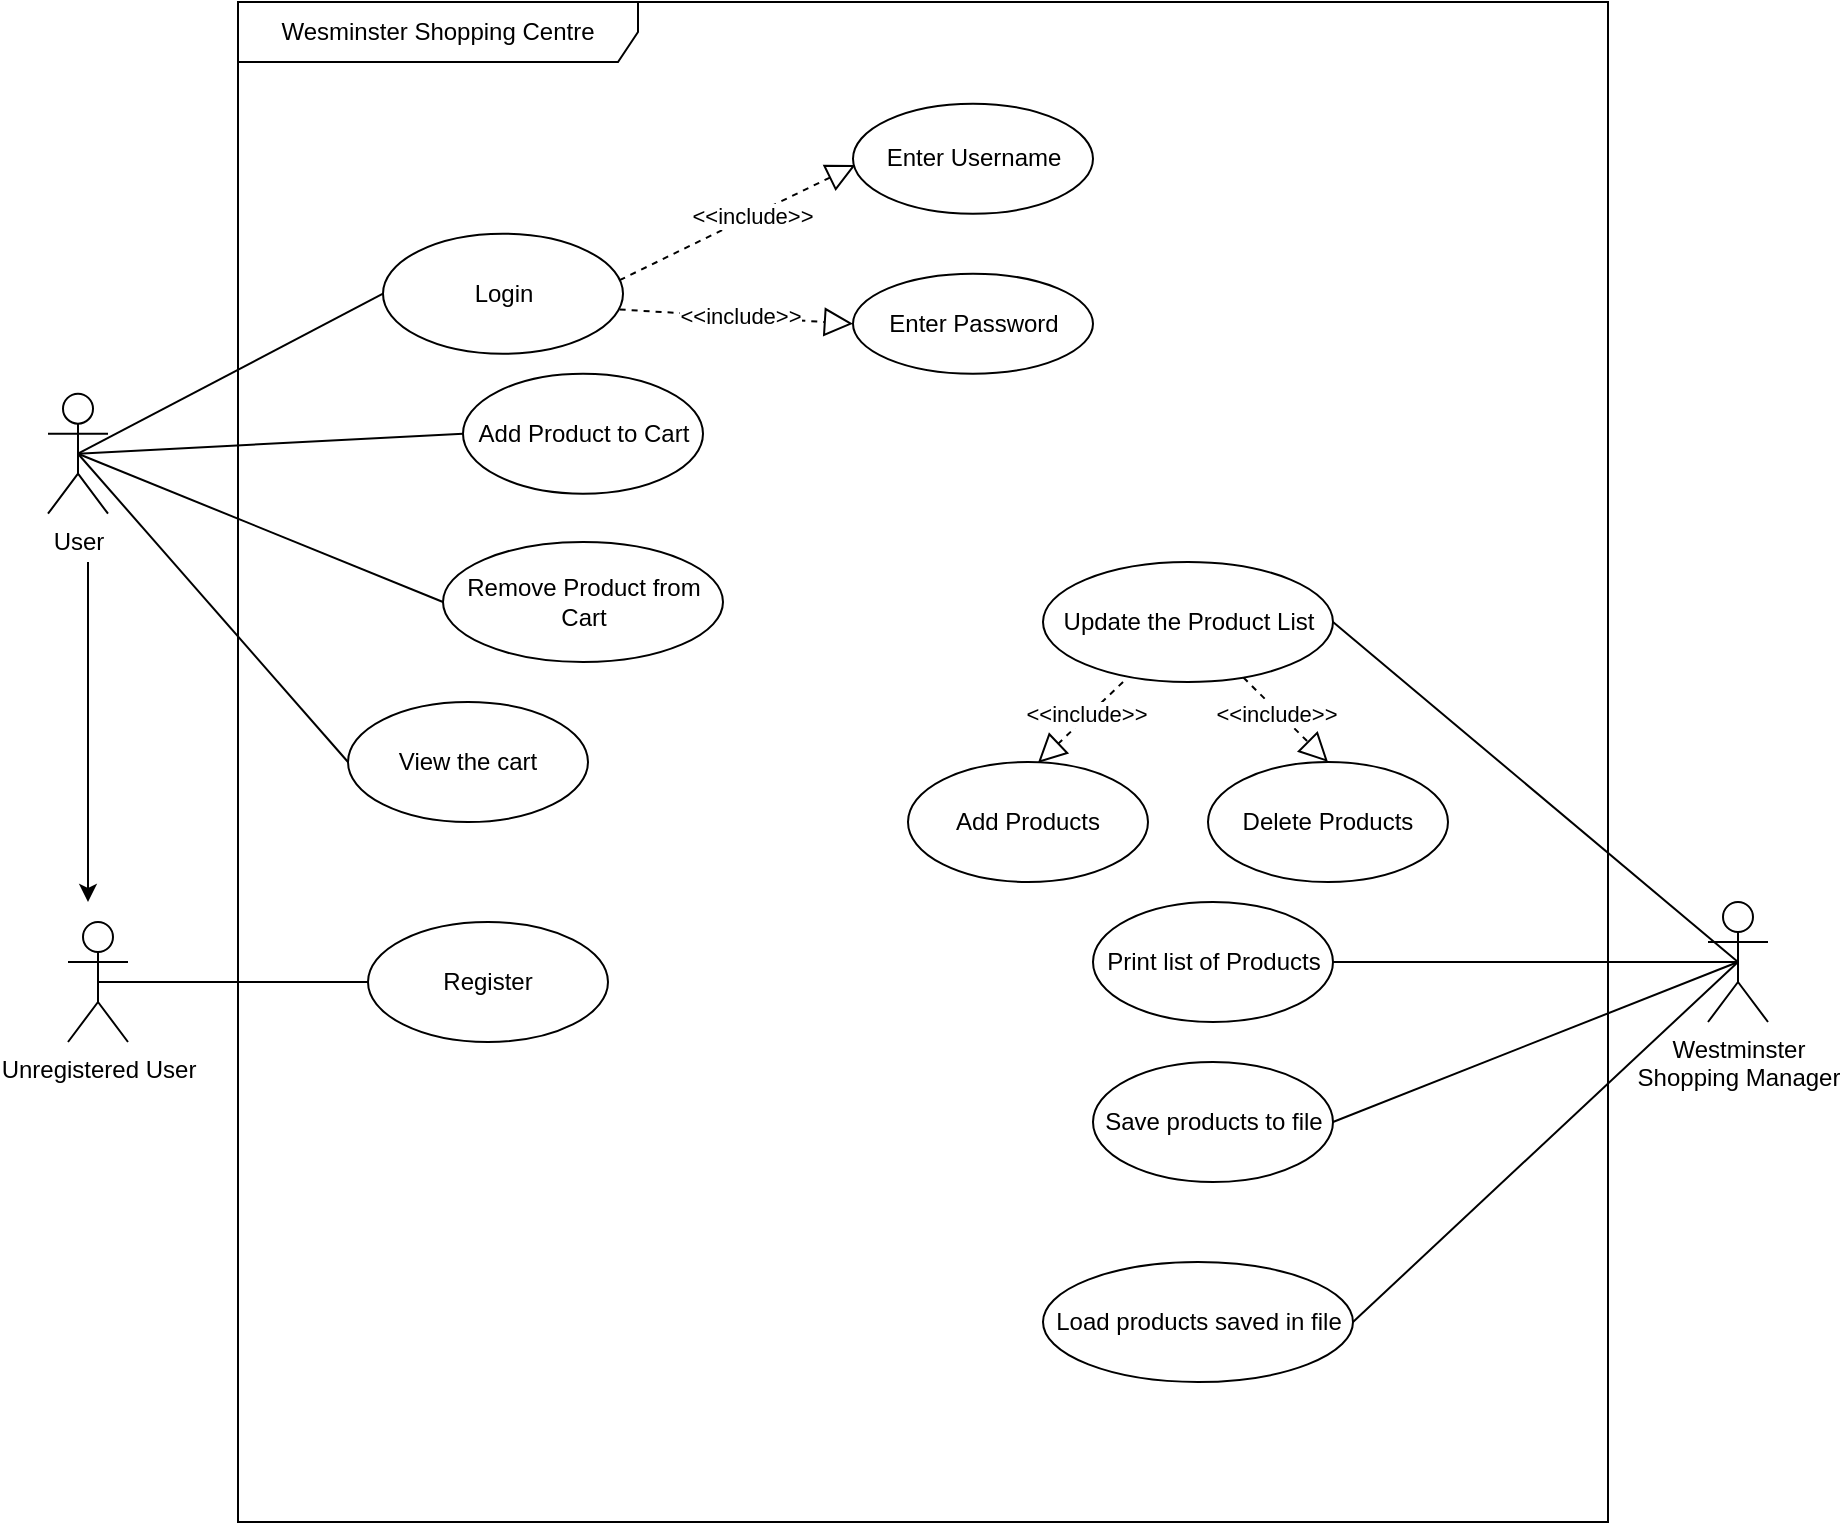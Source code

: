 <mxfile version="22.0.3" type="device">
  <diagram name="Page-1" id="RmqzjweWOwWSWyr8l0gN">
    <mxGraphModel dx="1158" dy="1362" grid="1" gridSize="10" guides="1" tooltips="1" connect="1" arrows="1" fold="1" page="1" pageScale="1" pageWidth="850" pageHeight="1100" math="0" shadow="0">
      <root>
        <mxCell id="0" />
        <mxCell id="1" parent="0" />
        <mxCell id="zXGzGF0miHII9YlHp3UR-1" value="Wesminster Shopping Centre" style="shape=umlFrame;whiteSpace=wrap;html=1;pointerEvents=0;recursiveResize=0;container=1;collapsible=0;width=200;height=30;" parent="1" vertex="1">
          <mxGeometry x="125" y="140" width="685" height="760" as="geometry" />
        </mxCell>
        <mxCell id="8A6et9PzVFxKnTO62Bha-4" value="" style="group" parent="zXGzGF0miHII9YlHp3UR-1" vertex="1" connectable="0">
          <mxGeometry x="72.5" y="115.86" width="120" height="60" as="geometry" />
        </mxCell>
        <mxCell id="8A6et9PzVFxKnTO62Bha-2" value="Login" style="ellipse;whiteSpace=wrap;html=1;" parent="8A6et9PzVFxKnTO62Bha-4" vertex="1">
          <mxGeometry width="120" height="60" as="geometry" />
        </mxCell>
        <mxCell id="8A6et9PzVFxKnTO62Bha-11" value="" style="group" parent="zXGzGF0miHII9YlHp3UR-1" vertex="1" connectable="0">
          <mxGeometry x="112.5" y="185.86" width="120" height="60" as="geometry" />
        </mxCell>
        <mxCell id="8A6et9PzVFxKnTO62Bha-12" value="Add Product to Cart" style="ellipse;whiteSpace=wrap;html=1;" parent="8A6et9PzVFxKnTO62Bha-11" vertex="1">
          <mxGeometry width="120" height="60" as="geometry" />
        </mxCell>
        <mxCell id="8A6et9PzVFxKnTO62Bha-44" value="" style="endArrow=block;endFill=0;endSize=12;html=1;rounded=0;exitX=0.986;exitY=0.631;exitDx=0;exitDy=0;entryX=0;entryY=0.5;entryDx=0;entryDy=0;dashed=1;exitPerimeter=0;" parent="zXGzGF0miHII9YlHp3UR-1" source="8A6et9PzVFxKnTO62Bha-2" target="8A6et9PzVFxKnTO62Bha-41" edge="1">
          <mxGeometry width="160" relative="1" as="geometry">
            <mxPoint x="242.5" y="125.86" as="sourcePoint" />
            <mxPoint x="164.5" y="164.86" as="targetPoint" />
            <Array as="points" />
          </mxGeometry>
        </mxCell>
        <mxCell id="KzZ981BZJLkz1bZA5Gae-42" value="&amp;lt;&amp;lt;include&amp;gt;&amp;gt;" style="edgeLabel;html=1;align=center;verticalAlign=middle;resizable=0;points=[];" parent="8A6et9PzVFxKnTO62Bha-44" vertex="1" connectable="0">
          <mxGeometry x="0.022" y="1" relative="1" as="geometry">
            <mxPoint as="offset" />
          </mxGeometry>
        </mxCell>
        <mxCell id="8A6et9PzVFxKnTO62Bha-43" value="" style="endArrow=block;endFill=0;endSize=12;html=1;rounded=0;exitX=0.986;exitY=0.387;exitDx=0;exitDy=0;entryX=0.01;entryY=0.558;entryDx=0;entryDy=0;entryPerimeter=0;exitPerimeter=0;dashed=1;" parent="zXGzGF0miHII9YlHp3UR-1" source="8A6et9PzVFxKnTO62Bha-2" target="8A6et9PzVFxKnTO62Bha-37" edge="1">
          <mxGeometry width="160" relative="1" as="geometry">
            <mxPoint x="155" y="230" as="sourcePoint" />
            <mxPoint x="315" y="230" as="targetPoint" />
          </mxGeometry>
        </mxCell>
        <mxCell id="KzZ981BZJLkz1bZA5Gae-41" value="&amp;lt;&amp;lt;include&amp;gt;&amp;gt;" style="edgeLabel;html=1;align=center;verticalAlign=middle;resizable=0;points=[];" parent="8A6et9PzVFxKnTO62Bha-43" vertex="1" connectable="0">
          <mxGeometry x="0.111" relative="1" as="geometry">
            <mxPoint as="offset" />
          </mxGeometry>
        </mxCell>
        <mxCell id="8A6et9PzVFxKnTO62Bha-36" value="" style="group" parent="zXGzGF0miHII9YlHp3UR-1" vertex="1" connectable="0">
          <mxGeometry x="307.5" y="60.86" width="120" height="55" as="geometry" />
        </mxCell>
        <mxCell id="8A6et9PzVFxKnTO62Bha-37" value="Enter Username" style="ellipse;whiteSpace=wrap;html=1;" parent="8A6et9PzVFxKnTO62Bha-36" vertex="1">
          <mxGeometry y="-10" width="120" height="55" as="geometry" />
        </mxCell>
        <mxCell id="8A6et9PzVFxKnTO62Bha-41" value="Enter Password" style="ellipse;whiteSpace=wrap;html=1;" parent="zXGzGF0miHII9YlHp3UR-1" vertex="1">
          <mxGeometry x="307.5" y="135.86" width="120" height="50" as="geometry" />
        </mxCell>
        <mxCell id="8A6et9PzVFxKnTO62Bha-15" value="Remove Product from Cart" style="ellipse;whiteSpace=wrap;html=1;" parent="zXGzGF0miHII9YlHp3UR-1" vertex="1">
          <mxGeometry x="102.5" y="270" width="140" height="60" as="geometry" />
        </mxCell>
        <mxCell id="tZ4vs9vJUvBCTAbziyOH-2" value="View the cart" style="ellipse;whiteSpace=wrap;html=1;" vertex="1" parent="zXGzGF0miHII9YlHp3UR-1">
          <mxGeometry x="55" y="350" width="120" height="60" as="geometry" />
        </mxCell>
        <mxCell id="8A6et9PzVFxKnTO62Bha-26" value="" style="group" parent="zXGzGF0miHII9YlHp3UR-1" vertex="1" connectable="0">
          <mxGeometry x="402.5" y="270" width="145" height="60" as="geometry" />
        </mxCell>
        <mxCell id="8A6et9PzVFxKnTO62Bha-27" value="Update the Product List" style="ellipse;whiteSpace=wrap;html=1;" parent="8A6et9PzVFxKnTO62Bha-26" vertex="1">
          <mxGeometry y="10" width="145" height="60" as="geometry" />
        </mxCell>
        <mxCell id="8A6et9PzVFxKnTO62Bha-32" value="" style="endArrow=block;endFill=0;endSize=12;html=1;rounded=0;entryX=0.5;entryY=0;entryDx=0;entryDy=0;dashed=1;" parent="zXGzGF0miHII9YlHp3UR-1" source="8A6et9PzVFxKnTO62Bha-27" target="8A6et9PzVFxKnTO62Bha-24" edge="1">
          <mxGeometry width="160" relative="1" as="geometry">
            <mxPoint x="405" y="470" as="sourcePoint" />
            <mxPoint x="449" y="428" as="targetPoint" />
          </mxGeometry>
        </mxCell>
        <mxCell id="KzZ981BZJLkz1bZA5Gae-4" value="&amp;lt;&amp;lt;include&amp;gt;&amp;gt;" style="edgeLabel;html=1;align=center;verticalAlign=middle;resizable=0;points=[];" parent="8A6et9PzVFxKnTO62Bha-32" vertex="1" connectable="0">
          <mxGeometry x="-0.196" y="-1" relative="1" as="geometry">
            <mxPoint as="offset" />
          </mxGeometry>
        </mxCell>
        <mxCell id="8A6et9PzVFxKnTO62Bha-31" value="" style="endArrow=block;endFill=0;endSize=12;html=1;rounded=0;exitX=0.276;exitY=1;exitDx=0;exitDy=0;entryX=0.541;entryY=0.009;entryDx=0;entryDy=0;entryPerimeter=0;exitPerimeter=0;dashed=1;" parent="zXGzGF0miHII9YlHp3UR-1" source="8A6et9PzVFxKnTO62Bha-27" target="8A6et9PzVFxKnTO62Bha-21" edge="1">
          <mxGeometry width="160" relative="1" as="geometry">
            <mxPoint x="365" y="450" as="sourcePoint" />
            <mxPoint x="525" y="450" as="targetPoint" />
          </mxGeometry>
        </mxCell>
        <mxCell id="KzZ981BZJLkz1bZA5Gae-5" value="&amp;lt;&amp;lt;include&amp;gt;&amp;gt;" style="edgeLabel;html=1;align=center;verticalAlign=middle;resizable=0;points=[];" parent="8A6et9PzVFxKnTO62Bha-31" vertex="1" connectable="0">
          <mxGeometry x="-0.173" y="-2" relative="1" as="geometry">
            <mxPoint as="offset" />
          </mxGeometry>
        </mxCell>
        <mxCell id="8A6et9PzVFxKnTO62Bha-20" value="" style="group" parent="zXGzGF0miHII9YlHp3UR-1" vertex="1" connectable="0">
          <mxGeometry x="335" y="380" width="120" height="60" as="geometry" />
        </mxCell>
        <mxCell id="8A6et9PzVFxKnTO62Bha-21" value="Add Products" style="ellipse;whiteSpace=wrap;html=1;" parent="8A6et9PzVFxKnTO62Bha-20" vertex="1">
          <mxGeometry width="120" height="60" as="geometry" />
        </mxCell>
        <mxCell id="8A6et9PzVFxKnTO62Bha-23" value="" style="group" parent="zXGzGF0miHII9YlHp3UR-1" vertex="1" connectable="0">
          <mxGeometry x="485" y="380" width="120" height="60" as="geometry" />
        </mxCell>
        <mxCell id="8A6et9PzVFxKnTO62Bha-24" value="Delete Products" style="ellipse;whiteSpace=wrap;html=1;" parent="8A6et9PzVFxKnTO62Bha-23" vertex="1">
          <mxGeometry width="120" height="60" as="geometry" />
        </mxCell>
        <mxCell id="v32ybJj71yR1729VHHzV-4" value="Print list of Products" style="ellipse;whiteSpace=wrap;html=1;" parent="zXGzGF0miHII9YlHp3UR-1" vertex="1">
          <mxGeometry x="427.5" y="450" width="120" height="60" as="geometry" />
        </mxCell>
        <mxCell id="v32ybJj71yR1729VHHzV-5" value="Save products to file" style="ellipse;whiteSpace=wrap;html=1;" parent="zXGzGF0miHII9YlHp3UR-1" vertex="1">
          <mxGeometry x="427.5" y="530" width="120" height="60" as="geometry" />
        </mxCell>
        <mxCell id="v32ybJj71yR1729VHHzV-6" value="Load products saved in file" style="ellipse;whiteSpace=wrap;html=1;" parent="zXGzGF0miHII9YlHp3UR-1" vertex="1">
          <mxGeometry x="402.5" y="630" width="155" height="60" as="geometry" />
        </mxCell>
        <mxCell id="8A6et9PzVFxKnTO62Bha-5" value="Westminster &lt;br&gt;Shopping Manager" style="shape=umlActor;verticalLabelPosition=bottom;verticalAlign=top;html=1;outlineConnect=0;" parent="zXGzGF0miHII9YlHp3UR-1" vertex="1">
          <mxGeometry x="735" y="450" width="30" height="60" as="geometry" />
        </mxCell>
        <mxCell id="8A6et9PzVFxKnTO62Bha-29" value="" style="endArrow=none;html=1;rounded=0;entryX=1;entryY=0.5;entryDx=0;entryDy=0;exitX=0.5;exitY=0.5;exitDx=0;exitDy=0;exitPerimeter=0;" parent="zXGzGF0miHII9YlHp3UR-1" source="8A6et9PzVFxKnTO62Bha-5" target="8A6et9PzVFxKnTO62Bha-27" edge="1">
          <mxGeometry width="50" height="50" relative="1" as="geometry">
            <mxPoint x="195" y="380" as="sourcePoint" />
            <mxPoint x="245" y="330" as="targetPoint" />
          </mxGeometry>
        </mxCell>
        <mxCell id="v32ybJj71yR1729VHHzV-1" value="" style="endArrow=none;html=1;rounded=0;entryX=1;entryY=0.5;entryDx=0;entryDy=0;exitX=0.5;exitY=0.5;exitDx=0;exitDy=0;exitPerimeter=0;" parent="zXGzGF0miHII9YlHp3UR-1" source="8A6et9PzVFxKnTO62Bha-5" target="v32ybJj71yR1729VHHzV-5" edge="1">
          <mxGeometry width="50" height="50" relative="1" as="geometry">
            <mxPoint x="750" y="360" as="sourcePoint" />
            <mxPoint x="557" y="320" as="targetPoint" />
          </mxGeometry>
        </mxCell>
        <mxCell id="v32ybJj71yR1729VHHzV-2" value="" style="endArrow=none;html=1;rounded=0;exitX=0.5;exitY=0.5;exitDx=0;exitDy=0;exitPerimeter=0;entryX=1;entryY=0.5;entryDx=0;entryDy=0;" parent="zXGzGF0miHII9YlHp3UR-1" source="8A6et9PzVFxKnTO62Bha-5" target="v32ybJj71yR1729VHHzV-4" edge="1">
          <mxGeometry width="50" height="50" relative="1" as="geometry">
            <mxPoint x="760" y="390" as="sourcePoint" />
            <mxPoint x="547.5" y="500" as="targetPoint" />
          </mxGeometry>
        </mxCell>
        <mxCell id="v32ybJj71yR1729VHHzV-7" value="" style="endArrow=none;html=1;rounded=0;entryX=1;entryY=0.5;entryDx=0;entryDy=0;exitX=0.5;exitY=0.5;exitDx=0;exitDy=0;exitPerimeter=0;" parent="zXGzGF0miHII9YlHp3UR-1" source="8A6et9PzVFxKnTO62Bha-5" target="v32ybJj71yR1729VHHzV-6" edge="1">
          <mxGeometry width="50" height="50" relative="1" as="geometry">
            <mxPoint x="750" y="360" as="sourcePoint" />
            <mxPoint x="505" y="580" as="targetPoint" />
          </mxGeometry>
        </mxCell>
        <mxCell id="tZ4vs9vJUvBCTAbziyOH-7" value="Register" style="ellipse;whiteSpace=wrap;html=1;" vertex="1" parent="zXGzGF0miHII9YlHp3UR-1">
          <mxGeometry x="65" y="460" width="120" height="60" as="geometry" />
        </mxCell>
        <mxCell id="8A6et9PzVFxKnTO62Bha-1" value="User" style="shape=umlActor;verticalLabelPosition=bottom;verticalAlign=top;html=1;outlineConnect=0;" parent="1" vertex="1">
          <mxGeometry x="30" y="335.86" width="30" height="60" as="geometry" />
        </mxCell>
        <mxCell id="8A6et9PzVFxKnTO62Bha-17" value="" style="endArrow=none;html=1;rounded=0;exitX=0.5;exitY=0.5;exitDx=0;exitDy=0;exitPerimeter=0;entryX=0;entryY=0.5;entryDx=0;entryDy=0;" parent="1" source="8A6et9PzVFxKnTO62Bha-1" target="8A6et9PzVFxKnTO62Bha-2" edge="1">
          <mxGeometry width="50" height="50" relative="1" as="geometry">
            <mxPoint x="460" y="430" as="sourcePoint" />
            <mxPoint x="510" y="380" as="targetPoint" />
          </mxGeometry>
        </mxCell>
        <mxCell id="8A6et9PzVFxKnTO62Bha-18" value="" style="endArrow=none;html=1;rounded=0;entryX=0;entryY=0.5;entryDx=0;entryDy=0;exitX=0.5;exitY=0.5;exitDx=0;exitDy=0;exitPerimeter=0;" parent="1" source="8A6et9PzVFxKnTO62Bha-1" target="8A6et9PzVFxKnTO62Bha-12" edge="1">
          <mxGeometry width="50" height="50" relative="1" as="geometry">
            <mxPoint x="460" y="430" as="sourcePoint" />
            <mxPoint x="510" y="380" as="targetPoint" />
          </mxGeometry>
        </mxCell>
        <mxCell id="8A6et9PzVFxKnTO62Bha-19" value="" style="endArrow=none;html=1;rounded=0;exitX=0.5;exitY=0.5;exitDx=0;exitDy=0;exitPerimeter=0;entryX=0;entryY=0.5;entryDx=0;entryDy=0;" parent="1" source="8A6et9PzVFxKnTO62Bha-1" target="8A6et9PzVFxKnTO62Bha-15" edge="1">
          <mxGeometry width="50" height="50" relative="1" as="geometry">
            <mxPoint x="460" y="430" as="sourcePoint" />
            <mxPoint x="510" y="380" as="targetPoint" />
          </mxGeometry>
        </mxCell>
        <mxCell id="tZ4vs9vJUvBCTAbziyOH-3" value="" style="endArrow=none;html=1;rounded=0;entryX=0;entryY=0.5;entryDx=0;entryDy=0;exitX=0.5;exitY=0.5;exitDx=0;exitDy=0;exitPerimeter=0;" edge="1" parent="1" source="8A6et9PzVFxKnTO62Bha-1" target="tZ4vs9vJUvBCTAbziyOH-2">
          <mxGeometry width="50" height="50" relative="1" as="geometry">
            <mxPoint x="55" y="376" as="sourcePoint" />
            <mxPoint x="248" y="366" as="targetPoint" />
          </mxGeometry>
        </mxCell>
        <mxCell id="tZ4vs9vJUvBCTAbziyOH-4" value="Unregistered User" style="shape=umlActor;verticalLabelPosition=bottom;verticalAlign=top;html=1;outlineConnect=0;" vertex="1" parent="1">
          <mxGeometry x="40" y="600" width="30" height="60" as="geometry" />
        </mxCell>
        <mxCell id="tZ4vs9vJUvBCTAbziyOH-5" value="" style="endArrow=classic;html=1;rounded=0;" edge="1" parent="1">
          <mxGeometry width="50" height="50" relative="1" as="geometry">
            <mxPoint x="50" y="420" as="sourcePoint" />
            <mxPoint x="50" y="590" as="targetPoint" />
          </mxGeometry>
        </mxCell>
        <mxCell id="tZ4vs9vJUvBCTAbziyOH-6" value="" style="endArrow=none;html=1;rounded=0;exitX=0.5;exitY=0.5;exitDx=0;exitDy=0;exitPerimeter=0;entryX=0;entryY=0.5;entryDx=0;entryDy=0;" edge="1" parent="1" source="tZ4vs9vJUvBCTAbziyOH-4" target="tZ4vs9vJUvBCTAbziyOH-7">
          <mxGeometry width="50" height="50" relative="1" as="geometry">
            <mxPoint x="140" y="540" as="sourcePoint" />
            <mxPoint x="190" y="490" as="targetPoint" />
          </mxGeometry>
        </mxCell>
      </root>
    </mxGraphModel>
  </diagram>
</mxfile>
